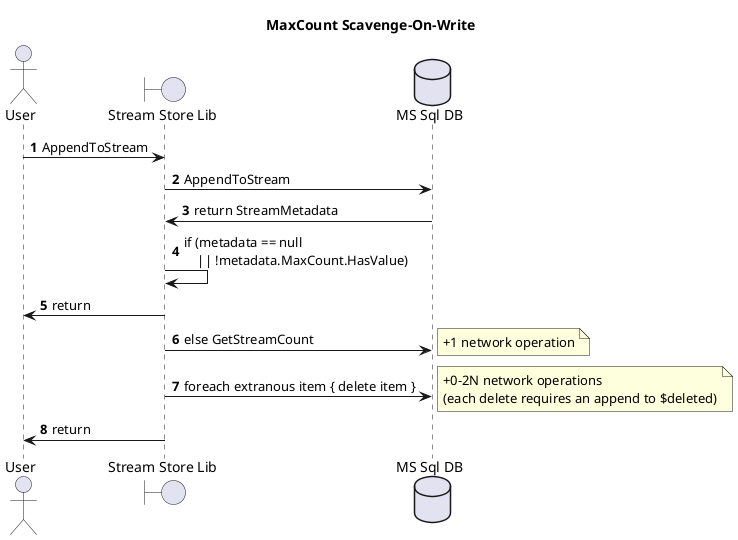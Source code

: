 @startuml
title MaxCount Scavenge-On-Write

actor User
boundary "Stream Store Lib" as Lib
database "MS Sql DB" as DB

autonumber
User -> Lib : AppendToStream
Lib -> DB : AppendToStream
DB -> Lib : return StreamMetadata
Lib -> Lib : if (metadata == null\n    || !metadata.MaxCount.HasValue)
Lib -> User : return
Lib -> DB : else GetStreamCount
note right
        +1 network operation
end note
Lib -> DB : foreach extranous item { delete item }
note right
        +0-2N network operations
        (each delete requires an append to $deleted)
end note
Lib -> User : return
@enduml